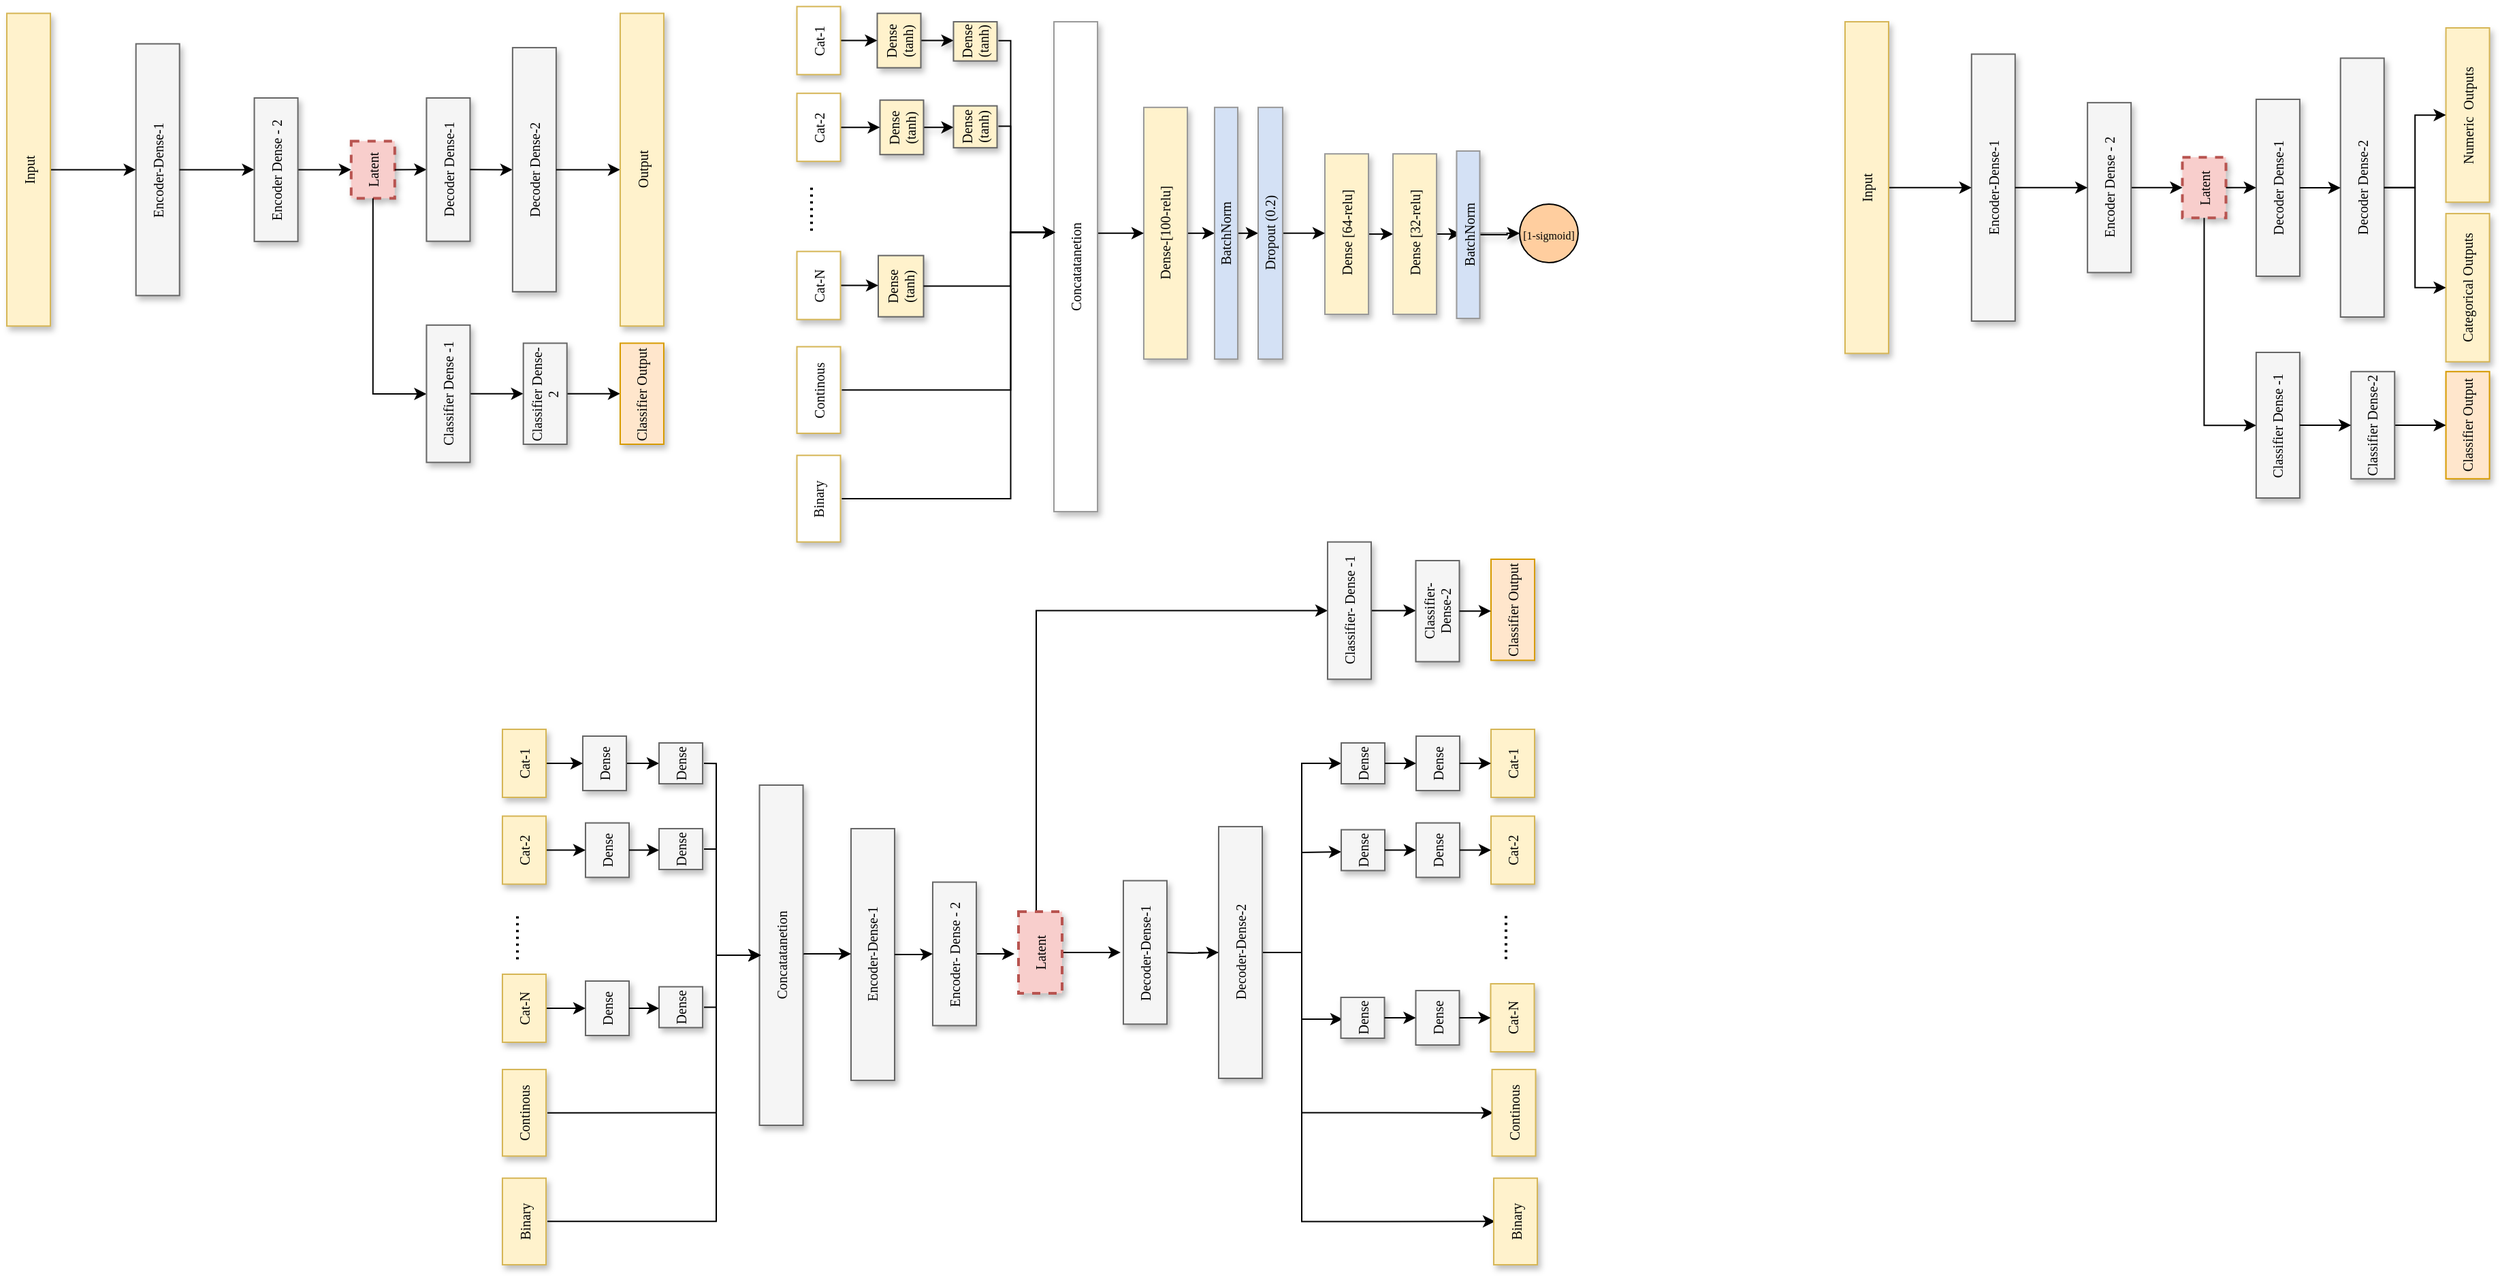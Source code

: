 <mxfile version="20.8.20" type="github">
  <diagram name="Page-1" id="90a13364-a465-7bf4-72fc-28e22215d7a0">
    <mxGraphModel dx="1231" dy="544" grid="1" gridSize="10" guides="1" tooltips="1" connect="1" arrows="1" fold="1" page="1" pageScale="1.5" pageWidth="1169" pageHeight="826" background="none" math="0" shadow="0">
      <root>
        <mxCell id="0" style=";html=1;" />
        <mxCell id="1" style=";html=1;" parent="0" />
        <mxCell id="vNdgeBDxmkW6QYGSxrCz-47" style="edgeStyle=orthogonalEdgeStyle;rounded=0;orthogonalLoop=1;jettySize=auto;html=1;exitX=1;exitY=0.5;exitDx=0;exitDy=0;entryX=0;entryY=0.5;entryDx=0;entryDy=0;" parent="1" edge="1">
          <mxGeometry relative="1" as="geometry">
            <mxPoint x="397" y="821.82" as="sourcePoint" />
            <mxPoint x="553.77" y="706.0" as="targetPoint" />
            <Array as="points">
              <mxPoint x="521" y="822" />
              <mxPoint x="521" y="706" />
            </Array>
          </mxGeometry>
        </mxCell>
        <mxCell id="TpKz-f_f-aNWDQD582IJ-84" value="Continous" style="whiteSpace=wrap;html=1;shadow=1;fontSize=10;fillColor=#fff2cc;strokeColor=#d6b656;horizontal=0;fontFamily=Tahoma;" parent="1" vertex="1">
          <mxGeometry x="364" y="790" width="32" height="63.64" as="geometry" />
        </mxCell>
        <mxCell id="vNdgeBDxmkW6QYGSxrCz-49" style="edgeStyle=orthogonalEdgeStyle;rounded=0;orthogonalLoop=1;jettySize=auto;html=1;" parent="1" edge="1">
          <mxGeometry relative="1" as="geometry">
            <mxPoint x="397" y="901.647" as="sourcePoint" />
            <mxPoint x="553.77" y="706.0" as="targetPoint" />
            <Array as="points">
              <mxPoint x="521" y="902" />
              <mxPoint x="521" y="706" />
            </Array>
          </mxGeometry>
        </mxCell>
        <mxCell id="TpKz-f_f-aNWDQD582IJ-85" value="Binary" style="whiteSpace=wrap;html=1;shadow=1;fontSize=10;fillColor=#fff2cc;strokeColor=#d6b656;horizontal=0;fontFamily=Tahoma;" parent="1" vertex="1">
          <mxGeometry x="364" y="869.86" width="32" height="63.64" as="geometry" />
        </mxCell>
        <mxCell id="TpKz-f_f-aNWDQD582IJ-113" style="edgeStyle=orthogonalEdgeStyle;rounded=0;orthogonalLoop=1;jettySize=auto;html=1;entryX=0;entryY=0.5;entryDx=0;entryDy=0;fontFamily=Verdana;fontSize=10;" parent="1" source="TpKz-f_f-aNWDQD582IJ-48" target="TpKz-f_f-aNWDQD582IJ-61" edge="1">
          <mxGeometry relative="1" as="geometry">
            <mxPoint x="1035.746" y="439.444" as="targetPoint" />
            <Array as="points">
              <mxPoint x="756" y="453" />
            </Array>
          </mxGeometry>
        </mxCell>
        <mxCell id="TpKz-f_f-aNWDQD582IJ-123" style="edgeStyle=orthogonalEdgeStyle;rounded=0;orthogonalLoop=1;jettySize=auto;html=1;exitX=1;exitY=0.5;exitDx=0;exitDy=0;entryX=0;entryY=0.5;entryDx=0;entryDy=0;fontFamily=Verdana;fontSize=10;" parent="1" source="TpKz-f_f-aNWDQD582IJ-48" edge="1">
          <mxGeometry relative="1" as="geometry">
            <mxPoint x="818" y="703.957" as="targetPoint" />
          </mxGeometry>
        </mxCell>
        <mxCell id="TpKz-f_f-aNWDQD582IJ-48" value="Latent" style="whiteSpace=wrap;html=1;shadow=1;fontSize=10;fillColor=#f8cecc;strokeColor=#b85450;strokeWidth=2;dashed=1;horizontal=0;fontFamily=Tahoma;" parent="1" vertex="1">
          <mxGeometry x="743" y="674" width="32" height="60" as="geometry" />
        </mxCell>
        <mxCell id="TpKz-f_f-aNWDQD582IJ-56" style="edgeStyle=orthogonalEdgeStyle;rounded=0;orthogonalLoop=1;jettySize=auto;html=1;exitX=1;exitY=0.5;exitDx=0;exitDy=0;entryX=0;entryY=0.5;entryDx=0;entryDy=0;horizontal=0;fontSize=10;fontFamily=Tahoma;" parent="1" edge="1">
          <mxGeometry relative="1" as="geometry">
            <mxPoint x="850" y="703.957" as="sourcePoint" />
            <mxPoint x="890" y="703.953" as="targetPoint" />
          </mxGeometry>
        </mxCell>
        <mxCell id="TpKz-f_f-aNWDQD582IJ-89" value="Encoder-Dense-1" style="whiteSpace=wrap;html=1;shadow=1;fontSize=10;fillColor=#f5f5f5;strokeColor=#666666;horizontal=0;fontFamily=Tahoma;" parent="1" vertex="1">
          <mxGeometry x="620" y="612.999" width="32" height="184.969" as="geometry" />
        </mxCell>
        <mxCell id="vNdgeBDxmkW6QYGSxrCz-53" style="edgeStyle=orthogonalEdgeStyle;rounded=0;orthogonalLoop=1;jettySize=auto;html=1;exitX=1;exitY=0.5;exitDx=0;exitDy=0;" parent="1" source="TpKz-f_f-aNWDQD582IJ-90" edge="1">
          <mxGeometry relative="1" as="geometry">
            <mxPoint x="740" y="705" as="targetPoint" />
          </mxGeometry>
        </mxCell>
        <mxCell id="TpKz-f_f-aNWDQD582IJ-90" value="Encoder- Dense - 2" style="whiteSpace=wrap;html=1;shadow=1;fontSize=10;fillColor=#f5f5f5;strokeColor=#666666;horizontal=0;fontFamily=Tahoma;" parent="1" vertex="1">
          <mxGeometry x="680" y="652.297" width="32" height="105.439" as="geometry" />
        </mxCell>
        <mxCell id="TpKz-f_f-aNWDQD582IJ-91" style="edgeStyle=orthogonalEdgeStyle;rounded=0;orthogonalLoop=1;jettySize=auto;html=1;entryX=0;entryY=0.5;entryDx=0;entryDy=0;horizontal=0;fontSize=10;fontFamily=Tahoma;" parent="1" source="TpKz-f_f-aNWDQD582IJ-89" target="TpKz-f_f-aNWDQD582IJ-90" edge="1">
          <mxGeometry relative="1" as="geometry" />
        </mxCell>
        <mxCell id="TpKz-f_f-aNWDQD582IJ-94" style="edgeStyle=orthogonalEdgeStyle;rounded=0;orthogonalLoop=1;jettySize=auto;html=1;exitX=1;exitY=0.5;exitDx=0;exitDy=0;fontFamily=Verdana;fontSize=10;" parent="1" source="TpKz-f_f-aNWDQD582IJ-53" target="TpKz-f_f-aNWDQD582IJ-89" edge="1">
          <mxGeometry relative="1" as="geometry">
            <Array as="points">
              <mxPoint x="585" y="705" />
            </Array>
          </mxGeometry>
        </mxCell>
        <mxCell id="3a17f1ce550125da-1" value="Latent" style="whiteSpace=wrap;html=1;shadow=1;fontSize=10;fillColor=#f8cecc;strokeColor=#b85450;strokeWidth=2;dashed=1;horizontal=0;fontFamily=Tahoma;" parent="1" vertex="1">
          <mxGeometry x="252.903" y="107.695" width="32" height="42.038" as="geometry" />
        </mxCell>
        <mxCell id="TpKz-f_f-aNWDQD582IJ-9" style="edgeStyle=orthogonalEdgeStyle;rounded=0;orthogonalLoop=1;jettySize=auto;html=1;exitX=1;exitY=0.5;exitDx=0;exitDy=0;entryX=0;entryY=0.5;entryDx=0;entryDy=0;horizontal=0;fontSize=10;fontFamily=Tahoma;" parent="1" source="TpKz-f_f-aNWDQD582IJ-1" target="3a17f1ce550125da-1" edge="1">
          <mxGeometry relative="1" as="geometry" />
        </mxCell>
        <mxCell id="TpKz-f_f-aNWDQD582IJ-10" style="edgeStyle=orthogonalEdgeStyle;rounded=0;orthogonalLoop=1;jettySize=auto;html=1;exitX=1;exitY=0.5;exitDx=0;exitDy=0;entryX=0;entryY=0.5;entryDx=0;entryDy=0;horizontal=0;fontSize=10;fontFamily=Tahoma;" parent="1" source="3a17f1ce550125da-1" target="3a17f1ce550125da-4" edge="1">
          <mxGeometry relative="1" as="geometry" />
        </mxCell>
        <mxCell id="3a17f1ce550125da-4" value="Decoder Dense-1" style="whiteSpace=wrap;html=1;shadow=1;fontSize=10;fillColor=#f5f5f5;strokeColor=#666666;horizontal=0;fontFamily=Tahoma;" parent="1" vertex="1">
          <mxGeometry x="308.23" y="75.997" width="32" height="105.319" as="geometry" />
        </mxCell>
        <mxCell id="TpKz-f_f-aNWDQD582IJ-11" style="edgeStyle=orthogonalEdgeStyle;rounded=0;orthogonalLoop=1;jettySize=auto;html=1;exitX=1;exitY=0.5;exitDx=0;exitDy=0;entryX=0;entryY=0.5;entryDx=0;entryDy=0;horizontal=0;fontSize=10;fontFamily=Tahoma;" parent="1" source="3a17f1ce550125da-4" target="TpKz-f_f-aNWDQD582IJ-2" edge="1">
          <mxGeometry relative="1" as="geometry" />
        </mxCell>
        <mxCell id="3a17f1ce550125da-8" value="Encoder-Dense-1" style="whiteSpace=wrap;html=1;shadow=1;fontSize=10;fillColor=#f5f5f5;strokeColor=#666666;horizontal=0;fontFamily=Tahoma;" parent="1" vertex="1">
          <mxGeometry x="94.84" y="36.229" width="32" height="184.969" as="geometry" />
        </mxCell>
        <mxCell id="TpKz-f_f-aNWDQD582IJ-7" style="edgeStyle=orthogonalEdgeStyle;rounded=0;orthogonalLoop=1;jettySize=auto;html=1;exitX=1;exitY=0.5;exitDx=0;exitDy=0;entryX=0;entryY=0.5;entryDx=0;entryDy=0;horizontal=0;fontSize=10;fontFamily=Tahoma;" parent="1" source="TpKz-f_f-aNWDQD582IJ-3" target="3a17f1ce550125da-8" edge="1">
          <mxGeometry relative="1" as="geometry" />
        </mxCell>
        <mxCell id="TpKz-f_f-aNWDQD582IJ-8" style="edgeStyle=orthogonalEdgeStyle;rounded=0;orthogonalLoop=1;jettySize=auto;html=1;entryX=0;entryY=0.5;entryDx=0;entryDy=0;horizontal=0;fontSize=10;fontFamily=Tahoma;" parent="1" source="3a17f1ce550125da-8" target="TpKz-f_f-aNWDQD582IJ-1" edge="1">
          <mxGeometry relative="1" as="geometry" />
        </mxCell>
        <mxCell id="TpKz-f_f-aNWDQD582IJ-1" value="Encoder Dense - 2" style="whiteSpace=wrap;html=1;shadow=1;fontSize=10;fillColor=#f5f5f5;strokeColor=#666666;horizontal=0;fontFamily=Tahoma;" parent="1" vertex="1">
          <mxGeometry x="181.77" y="75.997" width="32" height="105.439" as="geometry" />
        </mxCell>
        <mxCell id="TpKz-f_f-aNWDQD582IJ-2" value="Decoder Dense-2" style="whiteSpace=wrap;html=1;shadow=1;fontSize=10;fillColor=#f5f5f5;strokeColor=#666666;horizontal=0;fontFamily=Tahoma;" parent="1" vertex="1">
          <mxGeometry x="371.45" y="39.03" width="32" height="179.366" as="geometry" />
        </mxCell>
        <mxCell id="TpKz-f_f-aNWDQD582IJ-12" style="edgeStyle=orthogonalEdgeStyle;rounded=0;orthogonalLoop=1;jettySize=auto;html=1;exitX=1;exitY=0.5;exitDx=0;exitDy=0;entryX=0;entryY=0.5;entryDx=0;entryDy=0;horizontal=0;fontSize=10;fontFamily=Tahoma;" parent="1" source="TpKz-f_f-aNWDQD582IJ-2" target="TpKz-f_f-aNWDQD582IJ-4" edge="1">
          <mxGeometry relative="1" as="geometry" />
        </mxCell>
        <mxCell id="TpKz-f_f-aNWDQD582IJ-3" value="Input" style="whiteSpace=wrap;html=1;shadow=1;fontSize=10;fillColor=#fff2cc;strokeColor=#d6b656;horizontal=0;fontFamily=Tahoma;" parent="1" vertex="1">
          <mxGeometry y="13.81" width="32" height="229.809" as="geometry" />
        </mxCell>
        <mxCell id="TpKz-f_f-aNWDQD582IJ-4" value="Output" style="whiteSpace=wrap;html=1;shadow=1;fontSize=10;fillColor=#fff2cc;strokeColor=#d6b656;horizontal=0;fontFamily=Tahoma;" parent="1" vertex="1">
          <mxGeometry x="450.484" y="13.81" width="32" height="229.809" as="geometry" />
        </mxCell>
        <mxCell id="TpKz-f_f-aNWDQD582IJ-14" style="edgeStyle=orthogonalEdgeStyle;rounded=0;orthogonalLoop=1;jettySize=auto;html=1;exitX=0.5;exitY=1;exitDx=0;exitDy=0;horizontal=0;fontSize=10;fontFamily=Tahoma;" parent="1" source="3a17f1ce550125da-1" target="TpKz-f_f-aNWDQD582IJ-13" edge="1">
          <mxGeometry relative="1" as="geometry">
            <Array as="points">
              <mxPoint x="268.593" y="293.517" />
            </Array>
          </mxGeometry>
        </mxCell>
        <mxCell id="TpKz-f_f-aNWDQD582IJ-21" style="edgeStyle=orthogonalEdgeStyle;rounded=0;orthogonalLoop=1;jettySize=auto;html=1;exitX=1;exitY=0.5;exitDx=0;exitDy=0;entryX=0;entryY=0.5;entryDx=0;entryDy=0;fontSize=10;fontFamily=Tahoma;" parent="1" source="TpKz-f_f-aNWDQD582IJ-18" target="TpKz-f_f-aNWDQD582IJ-17" edge="1">
          <mxGeometry relative="1" as="geometry" />
        </mxCell>
        <mxCell id="TpKz-f_f-aNWDQD582IJ-22" style="edgeStyle=orthogonalEdgeStyle;rounded=0;orthogonalLoop=1;jettySize=auto;html=1;exitX=1;exitY=0.5;exitDx=0;exitDy=0;entryX=0;entryY=0.5;entryDx=0;entryDy=0;fontSize=10;fontFamily=Tahoma;" parent="1" source="TpKz-f_f-aNWDQD582IJ-13" target="TpKz-f_f-aNWDQD582IJ-18" edge="1">
          <mxGeometry relative="1" as="geometry" />
        </mxCell>
        <mxCell id="TpKz-f_f-aNWDQD582IJ-17" value="Classifier Output" style="whiteSpace=wrap;html=1;shadow=1;fontSize=10;fillColor=#ffe6cc;strokeColor=#d79b00;horizontal=0;fontFamily=Tahoma;" parent="1" vertex="1">
          <mxGeometry x="450.484" y="256.23" width="32" height="74.268" as="geometry" />
        </mxCell>
        <mxCell id="TpKz-f_f-aNWDQD582IJ-13" value="Classifier Dense -1" style="whiteSpace=wrap;html=1;shadow=1;fontSize=10;fillColor=#f5f5f5;strokeColor=#666666;horizontal=0;fontFamily=Tahoma;" parent="1" vertex="1">
          <mxGeometry x="308.226" y="242.918" width="32" height="100.892" as="geometry" />
        </mxCell>
        <mxCell id="TpKz-f_f-aNWDQD582IJ-18" value="Classifier Dense-2" style="whiteSpace=wrap;html=1;shadow=1;fontSize=10;fillColor=#f5f5f5;strokeColor=#666666;horizontal=0;fontFamily=Tahoma;" parent="1" vertex="1">
          <mxGeometry x="379.355" y="256.23" width="32" height="74.268" as="geometry" />
        </mxCell>
        <mxCell id="vNdgeBDxmkW6QYGSxrCz-97" style="edgeStyle=orthogonalEdgeStyle;rounded=0;orthogonalLoop=1;jettySize=auto;html=1;exitX=1;exitY=0.5;exitDx=0;exitDy=0;entryX=0;entryY=0.5;entryDx=0;entryDy=0;" parent="1" source="TpKz-f_f-aNWDQD582IJ-61" target="TpKz-f_f-aNWDQD582IJ-65" edge="1">
          <mxGeometry relative="1" as="geometry" />
        </mxCell>
        <mxCell id="TpKz-f_f-aNWDQD582IJ-61" value="Classifier- Dense -1" style="whiteSpace=wrap;html=1;shadow=1;fontSize=10;fillColor=#f5f5f5;strokeColor=#666666;horizontal=0;fontFamily=Tahoma;" parent="1" vertex="1">
          <mxGeometry x="969.996" y="402.308" width="32" height="100.892" as="geometry" />
        </mxCell>
        <mxCell id="vNdgeBDxmkW6QYGSxrCz-27" style="edgeStyle=orthogonalEdgeStyle;rounded=0;orthogonalLoop=1;jettySize=auto;html=1;exitX=1;exitY=0.5;exitDx=0;exitDy=0;entryX=0;entryY=0.5;entryDx=0;entryDy=0;" parent="1" source="TpKz-f_f-aNWDQD582IJ-51" target="TpKz-f_f-aNWDQD582IJ-71" edge="1">
          <mxGeometry relative="1" as="geometry" />
        </mxCell>
        <mxCell id="TpKz-f_f-aNWDQD582IJ-51" value="Dense" style="whiteSpace=wrap;html=1;shadow=1;fontSize=10;fillColor=#f5f5f5;strokeColor=#666666;horizontal=0;fontFamily=Tahoma;" parent="1" vertex="1">
          <mxGeometry x="423" y="545" width="32" height="40" as="geometry" />
        </mxCell>
        <mxCell id="TpKz-f_f-aNWDQD582IJ-53" value="Concatatanetion" style="whiteSpace=wrap;html=1;shadow=1;fontSize=10;fillColor=#f5f5f5;strokeColor=#666666;horizontal=0;fontFamily=Tahoma;" parent="1" vertex="1">
          <mxGeometry x="552.77" y="581" width="32" height="250" as="geometry" />
        </mxCell>
        <mxCell id="vNdgeBDxmkW6QYGSxrCz-17" style="edgeStyle=orthogonalEdgeStyle;rounded=0;orthogonalLoop=1;jettySize=auto;html=1;exitX=1;exitY=0.5;exitDx=0;exitDy=0;entryX=0;entryY=0.5;entryDx=0;entryDy=0;" parent="1" source="TpKz-f_f-aNWDQD582IJ-58" target="TpKz-f_f-aNWDQD582IJ-51" edge="1">
          <mxGeometry relative="1" as="geometry" />
        </mxCell>
        <mxCell id="TpKz-f_f-aNWDQD582IJ-58" value="Cat-1" style="whiteSpace=wrap;html=1;shadow=1;fontSize=10;fillColor=#fff2cc;strokeColor=#d6b656;horizontal=0;fontFamily=Tahoma;" parent="1" vertex="1">
          <mxGeometry x="364" y="540" width="32" height="50" as="geometry" />
        </mxCell>
        <mxCell id="TpKz-f_f-aNWDQD582IJ-71" value="Dense" style="whiteSpace=wrap;html=1;shadow=1;fontSize=10;fillColor=#f5f5f5;strokeColor=#666666;horizontal=0;fontFamily=Tahoma;" parent="1" vertex="1">
          <mxGeometry x="479" y="550" width="32" height="30" as="geometry" />
        </mxCell>
        <mxCell id="TpKz-f_f-aNWDQD582IJ-72" value="" style="edgeStyle=orthogonalEdgeStyle;rounded=0;orthogonalLoop=1;jettySize=auto;html=1;fontFamily=Verdana;fontSize=10;" parent="1" edge="1">
          <mxGeometry relative="1" as="geometry">
            <Array as="points">
              <mxPoint x="521" y="565" />
              <mxPoint x="521" y="706" />
            </Array>
            <mxPoint x="512" y="565.059" as="sourcePoint" />
            <mxPoint x="553.77" y="706.0" as="targetPoint" />
          </mxGeometry>
        </mxCell>
        <mxCell id="vNdgeBDxmkW6QYGSxrCz-11" style="edgeStyle=orthogonalEdgeStyle;rounded=0;orthogonalLoop=1;jettySize=auto;html=1;exitX=1;exitY=0.5;exitDx=0;exitDy=0;entryX=0;entryY=0.5;entryDx=0;entryDy=0;" parent="1" edge="1">
          <mxGeometry relative="1" as="geometry">
            <mxPoint x="512" y="628" as="sourcePoint" />
            <mxPoint x="553.77" y="706.0" as="targetPoint" />
            <Array as="points">
              <mxPoint x="521" y="628" />
              <mxPoint x="521" y="706" />
            </Array>
          </mxGeometry>
        </mxCell>
        <mxCell id="vNdgeBDxmkW6QYGSxrCz-28" value="&lt;font style=&quot;font-size: 18px&quot;&gt;.......&lt;/font&gt;" style="text;html=1;strokeColor=none;fillColor=none;align=center;verticalAlign=middle;whiteSpace=wrap;rounded=0;rotation=90;" parent="1" vertex="1">
          <mxGeometry x="353.75" y="677.75" width="52.5" height="30" as="geometry" />
        </mxCell>
        <mxCell id="vNdgeBDxmkW6QYGSxrCz-38" value="" style="group" parent="1" vertex="1" connectable="0">
          <mxGeometry x="364" y="603.79" width="147" height="50" as="geometry" />
        </mxCell>
        <mxCell id="vNdgeBDxmkW6QYGSxrCz-9" value="Dense" style="whiteSpace=wrap;html=1;shadow=1;fontSize=10;fillColor=#f5f5f5;strokeColor=#666666;horizontal=0;fontFamily=Tahoma;" parent="vNdgeBDxmkW6QYGSxrCz-38" vertex="1">
          <mxGeometry x="61" y="5" width="32" height="40" as="geometry" />
        </mxCell>
        <mxCell id="vNdgeBDxmkW6QYGSxrCz-10" value="Dense" style="whiteSpace=wrap;html=1;shadow=1;fontSize=10;fillColor=#f5f5f5;strokeColor=#666666;horizontal=0;fontFamily=Tahoma;" parent="vNdgeBDxmkW6QYGSxrCz-38" vertex="1">
          <mxGeometry x="115" y="9.21" width="32" height="30" as="geometry" />
        </mxCell>
        <mxCell id="vNdgeBDxmkW6QYGSxrCz-26" style="edgeStyle=orthogonalEdgeStyle;rounded=0;orthogonalLoop=1;jettySize=auto;html=1;exitX=1;exitY=0.5;exitDx=0;exitDy=0;entryX=0;entryY=0.5;entryDx=0;entryDy=0;" parent="vNdgeBDxmkW6QYGSxrCz-38" source="vNdgeBDxmkW6QYGSxrCz-9" target="vNdgeBDxmkW6QYGSxrCz-10" edge="1">
          <mxGeometry relative="1" as="geometry" />
        </mxCell>
        <mxCell id="vNdgeBDxmkW6QYGSxrCz-25" style="edgeStyle=orthogonalEdgeStyle;rounded=0;orthogonalLoop=1;jettySize=auto;html=1;exitX=1;exitY=0.5;exitDx=0;exitDy=0;entryX=0;entryY=0.5;entryDx=0;entryDy=0;" parent="vNdgeBDxmkW6QYGSxrCz-38" source="vNdgeBDxmkW6QYGSxrCz-22" target="vNdgeBDxmkW6QYGSxrCz-9" edge="1">
          <mxGeometry relative="1" as="geometry" />
        </mxCell>
        <mxCell id="vNdgeBDxmkW6QYGSxrCz-22" value="Cat-2" style="whiteSpace=wrap;html=1;shadow=1;fontSize=10;fillColor=#fff2cc;strokeColor=#d6b656;horizontal=0;fontFamily=Tahoma;" parent="vNdgeBDxmkW6QYGSxrCz-38" vertex="1">
          <mxGeometry width="32" height="50" as="geometry" />
        </mxCell>
        <mxCell id="vNdgeBDxmkW6QYGSxrCz-39" value="" style="group" parent="1" vertex="1" connectable="0">
          <mxGeometry x="364" y="720" width="147" height="50" as="geometry" />
        </mxCell>
        <mxCell id="vNdgeBDxmkW6QYGSxrCz-40" value="Dense" style="whiteSpace=wrap;html=1;shadow=1;fontSize=10;fillColor=#f5f5f5;strokeColor=#666666;horizontal=0;fontFamily=Tahoma;" parent="vNdgeBDxmkW6QYGSxrCz-39" vertex="1">
          <mxGeometry x="61" y="5" width="32" height="40" as="geometry" />
        </mxCell>
        <mxCell id="vNdgeBDxmkW6QYGSxrCz-41" value="Dense" style="whiteSpace=wrap;html=1;shadow=1;fontSize=10;fillColor=#f5f5f5;strokeColor=#666666;horizontal=0;fontFamily=Tahoma;" parent="vNdgeBDxmkW6QYGSxrCz-39" vertex="1">
          <mxGeometry x="115" y="9.21" width="32" height="30" as="geometry" />
        </mxCell>
        <mxCell id="vNdgeBDxmkW6QYGSxrCz-42" style="edgeStyle=orthogonalEdgeStyle;rounded=0;orthogonalLoop=1;jettySize=auto;html=1;exitX=1;exitY=0.5;exitDx=0;exitDy=0;entryX=0;entryY=0.5;entryDx=0;entryDy=0;" parent="vNdgeBDxmkW6QYGSxrCz-39" source="vNdgeBDxmkW6QYGSxrCz-40" target="vNdgeBDxmkW6QYGSxrCz-41" edge="1">
          <mxGeometry relative="1" as="geometry" />
        </mxCell>
        <mxCell id="vNdgeBDxmkW6QYGSxrCz-43" style="edgeStyle=orthogonalEdgeStyle;rounded=0;orthogonalLoop=1;jettySize=auto;html=1;exitX=1;exitY=0.5;exitDx=0;exitDy=0;entryX=0;entryY=0.5;entryDx=0;entryDy=0;" parent="vNdgeBDxmkW6QYGSxrCz-39" source="vNdgeBDxmkW6QYGSxrCz-44" target="vNdgeBDxmkW6QYGSxrCz-40" edge="1">
          <mxGeometry relative="1" as="geometry" />
        </mxCell>
        <mxCell id="vNdgeBDxmkW6QYGSxrCz-44" value="Cat-N" style="whiteSpace=wrap;html=1;shadow=1;fontSize=10;fillColor=#fff2cc;strokeColor=#d6b656;horizontal=0;fontFamily=Tahoma;" parent="vNdgeBDxmkW6QYGSxrCz-39" vertex="1">
          <mxGeometry width="32" height="50" as="geometry" />
        </mxCell>
        <mxCell id="vNdgeBDxmkW6QYGSxrCz-45" style="edgeStyle=orthogonalEdgeStyle;rounded=0;orthogonalLoop=1;jettySize=auto;html=1;entryX=0;entryY=0.5;entryDx=0;entryDy=0;" parent="1" edge="1">
          <mxGeometry relative="1" as="geometry">
            <mxPoint x="512" y="744.235" as="sourcePoint" />
            <mxPoint x="553.77" y="706.0" as="targetPoint" />
            <Array as="points">
              <mxPoint x="521" y="744" />
              <mxPoint x="521" y="706" />
            </Array>
          </mxGeometry>
        </mxCell>
        <mxCell id="vNdgeBDxmkW6QYGSxrCz-54" value="Decoder-Dense-1" style="whiteSpace=wrap;html=1;shadow=1;fontSize=10;fillColor=#f5f5f5;strokeColor=#666666;horizontal=0;fontFamily=Tahoma;" parent="1" vertex="1">
          <mxGeometry x="820" y="651.237" width="32" height="105.439" as="geometry" />
        </mxCell>
        <mxCell id="vNdgeBDxmkW6QYGSxrCz-70" style="edgeStyle=orthogonalEdgeStyle;rounded=0;orthogonalLoop=1;jettySize=auto;html=1;exitX=1;exitY=0.5;exitDx=0;exitDy=0;entryX=0;entryY=0.5;entryDx=0;entryDy=0;" parent="1" source="vNdgeBDxmkW6QYGSxrCz-56" target="vNdgeBDxmkW6QYGSxrCz-67" edge="1">
          <mxGeometry relative="1" as="geometry" />
        </mxCell>
        <mxCell id="vNdgeBDxmkW6QYGSxrCz-87" style="edgeStyle=orthogonalEdgeStyle;rounded=0;orthogonalLoop=1;jettySize=auto;html=1;exitX=1;exitY=0.5;exitDx=0;exitDy=0;" parent="1" edge="1">
          <mxGeometry relative="1" as="geometry">
            <mxPoint x="875" y="704.003" as="sourcePoint" />
            <mxPoint x="981" y="753" as="targetPoint" />
            <Array as="points">
              <mxPoint x="951" y="704" />
              <mxPoint x="951" y="753" />
            </Array>
          </mxGeometry>
        </mxCell>
        <mxCell id="vNdgeBDxmkW6QYGSxrCz-92" style="edgeStyle=orthogonalEdgeStyle;rounded=0;orthogonalLoop=1;jettySize=auto;html=1;exitX=1;exitY=0.5;exitDx=0;exitDy=0;entryX=0;entryY=0.5;entryDx=0;entryDy=0;" parent="1" edge="1">
          <mxGeometry relative="1" as="geometry">
            <mxPoint x="923" y="704.003" as="sourcePoint" />
            <mxPoint x="1093.0" y="901.68" as="targetPoint" />
            <Array as="points">
              <mxPoint x="951" y="704" />
              <mxPoint x="951" y="902" />
            </Array>
          </mxGeometry>
        </mxCell>
        <mxCell id="vNdgeBDxmkW6QYGSxrCz-93" style="edgeStyle=orthogonalEdgeStyle;rounded=0;orthogonalLoop=1;jettySize=auto;html=1;" parent="1" source="vNdgeBDxmkW6QYGSxrCz-56" edge="1">
          <mxGeometry relative="1" as="geometry">
            <mxPoint x="980" y="630" as="targetPoint" />
          </mxGeometry>
        </mxCell>
        <mxCell id="vNdgeBDxmkW6QYGSxrCz-94" style="edgeStyle=orthogonalEdgeStyle;rounded=0;orthogonalLoop=1;jettySize=auto;html=1;exitX=1;exitY=0.5;exitDx=0;exitDy=0;entryX=0;entryY=0.5;entryDx=0;entryDy=0;" parent="1" edge="1">
          <mxGeometry relative="1" as="geometry">
            <mxPoint x="923" y="704.003" as="sourcePoint" />
            <mxPoint x="1091.75" y="821.82" as="targetPoint" />
            <Array as="points">
              <mxPoint x="951" y="704" />
              <mxPoint x="951" y="822" />
            </Array>
          </mxGeometry>
        </mxCell>
        <mxCell id="vNdgeBDxmkW6QYGSxrCz-56" value="Decoder-Dense-2" style="whiteSpace=wrap;html=1;shadow=1;fontSize=10;fillColor=#f5f5f5;strokeColor=#666666;horizontal=0;fontFamily=Tahoma;" parent="1" vertex="1">
          <mxGeometry x="890" y="611.519" width="32" height="184.969" as="geometry" />
        </mxCell>
        <mxCell id="TpKz-f_f-aNWDQD582IJ-25" value="Latent" style="whiteSpace=wrap;html=1;shadow=1;fontSize=10;fillColor=#f8cecc;strokeColor=#b85450;strokeWidth=2;dashed=1;horizontal=0;fontFamily=Verdana;" parent="1" vertex="1">
          <mxGeometry x="1597.742" y="119.575" width="32" height="44.586" as="geometry" />
        </mxCell>
        <mxCell id="TpKz-f_f-aNWDQD582IJ-26" value="Decoder Dense-1" style="whiteSpace=wrap;html=1;shadow=1;fontSize=10;fillColor=#f5f5f5;strokeColor=#666666;horizontal=0;fontFamily=Verdana;" parent="1" vertex="1">
          <mxGeometry x="1651.94" y="77" width="32" height="130" as="geometry" />
        </mxCell>
        <mxCell id="TpKz-f_f-aNWDQD582IJ-27" style="edgeStyle=orthogonalEdgeStyle;rounded=0;orthogonalLoop=1;jettySize=auto;html=1;exitX=1;exitY=0.5;exitDx=0;exitDy=0;entryX=0;entryY=0.5;entryDx=0;entryDy=0;horizontal=0;fontSize=10;fontFamily=Verdana;" parent="1" source="TpKz-f_f-aNWDQD582IJ-25" target="TpKz-f_f-aNWDQD582IJ-26" edge="1">
          <mxGeometry relative="1" as="geometry" />
        </mxCell>
        <mxCell id="TpKz-f_f-aNWDQD582IJ-28" value="Encoder-Dense-1" style="whiteSpace=wrap;html=1;shadow=1;fontSize=10;fillColor=#f5f5f5;strokeColor=#666666;horizontal=0;fontFamily=Verdana;" parent="1" vertex="1">
          <mxGeometry x="1442.903" y="43.779" width="32" height="196.178" as="geometry" />
        </mxCell>
        <mxCell id="TpKz-f_f-aNWDQD582IJ-29" style="edgeStyle=orthogonalEdgeStyle;rounded=0;orthogonalLoop=1;jettySize=auto;html=1;exitX=1;exitY=0.5;exitDx=0;exitDy=0;entryX=0;entryY=0.5;entryDx=0;entryDy=0;horizontal=0;fontSize=10;fontFamily=Verdana;" parent="1" source="TpKz-f_f-aNWDQD582IJ-30" target="TpKz-f_f-aNWDQD582IJ-25" edge="1">
          <mxGeometry relative="1" as="geometry" />
        </mxCell>
        <mxCell id="TpKz-f_f-aNWDQD582IJ-30" value="Encoder Dense - 2" style="whiteSpace=wrap;html=1;shadow=1;fontSize=10;fillColor=#f5f5f5;strokeColor=#666666;horizontal=0;fontFamily=Verdana;" parent="1" vertex="1">
          <mxGeometry x="1528.065" y="79.448" width="32" height="124.841" as="geometry" />
        </mxCell>
        <mxCell id="TpKz-f_f-aNWDQD582IJ-31" style="edgeStyle=orthogonalEdgeStyle;rounded=0;orthogonalLoop=1;jettySize=auto;html=1;entryX=0;entryY=0.5;entryDx=0;entryDy=0;horizontal=0;fontSize=10;fontFamily=Verdana;" parent="1" source="TpKz-f_f-aNWDQD582IJ-28" target="TpKz-f_f-aNWDQD582IJ-30" edge="1">
          <mxGeometry relative="1" as="geometry" />
        </mxCell>
        <mxCell id="TpKz-f_f-aNWDQD582IJ-32" value="Decoder Dense-2" style="whiteSpace=wrap;html=1;shadow=1;fontSize=10;fillColor=#f5f5f5;strokeColor=#666666;horizontal=0;fontFamily=Verdana;" parent="1" vertex="1">
          <mxGeometry x="1713.871" y="46.752" width="32" height="190.234" as="geometry" />
        </mxCell>
        <mxCell id="TpKz-f_f-aNWDQD582IJ-33" style="edgeStyle=orthogonalEdgeStyle;rounded=0;orthogonalLoop=1;jettySize=auto;html=1;exitX=1;exitY=0.5;exitDx=0;exitDy=0;entryX=0;entryY=0.5;entryDx=0;entryDy=0;horizontal=0;fontSize=10;fontFamily=Verdana;" parent="1" source="TpKz-f_f-aNWDQD582IJ-26" target="TpKz-f_f-aNWDQD582IJ-32" edge="1">
          <mxGeometry relative="1" as="geometry" />
        </mxCell>
        <mxCell id="TpKz-f_f-aNWDQD582IJ-34" style="edgeStyle=orthogonalEdgeStyle;rounded=0;orthogonalLoop=1;jettySize=auto;html=1;exitX=1;exitY=0.5;exitDx=0;exitDy=0;entryX=0;entryY=0.5;entryDx=0;entryDy=0;horizontal=0;fontSize=10;fontFamily=Verdana;" parent="1" source="TpKz-f_f-aNWDQD582IJ-35" target="TpKz-f_f-aNWDQD582IJ-28" edge="1">
          <mxGeometry relative="1" as="geometry" />
        </mxCell>
        <mxCell id="TpKz-f_f-aNWDQD582IJ-35" value="Input" style="whiteSpace=wrap;html=1;shadow=1;fontSize=10;fillColor=#fff2cc;strokeColor=#d6b656;horizontal=0;fontFamily=Verdana;" parent="1" vertex="1">
          <mxGeometry x="1350" y="20" width="32" height="243.737" as="geometry" />
        </mxCell>
        <mxCell id="TpKz-f_f-aNWDQD582IJ-36" value="Numeric&amp;nbsp; Outputs" style="whiteSpace=wrap;html=1;shadow=1;fontSize=10;fillColor=#fff2cc;strokeColor=#d6b656;horizontal=0;fontFamily=Verdana;" parent="1" vertex="1">
          <mxGeometry x="1791.289" y="24.485" width="32" height="128.146" as="geometry" />
        </mxCell>
        <mxCell id="TpKz-f_f-aNWDQD582IJ-37" style="edgeStyle=orthogonalEdgeStyle;rounded=0;orthogonalLoop=1;jettySize=auto;html=1;exitX=1;exitY=0.5;exitDx=0;exitDy=0;entryX=0;entryY=0.5;entryDx=0;entryDy=0;horizontal=0;fontSize=10;fontFamily=Verdana;" parent="1" source="TpKz-f_f-aNWDQD582IJ-32" target="TpKz-f_f-aNWDQD582IJ-36" edge="1">
          <mxGeometry relative="1" as="geometry" />
        </mxCell>
        <mxCell id="TpKz-f_f-aNWDQD582IJ-38" value="Classifier Dense -1" style="whiteSpace=wrap;html=1;shadow=1;fontSize=10;fillColor=#f5f5f5;strokeColor=#666666;horizontal=0;fontFamily=Verdana;" parent="1" vertex="1">
          <mxGeometry x="1651.935" y="262.994" width="32" height="107.006" as="geometry" />
        </mxCell>
        <mxCell id="TpKz-f_f-aNWDQD582IJ-39" style="edgeStyle=orthogonalEdgeStyle;rounded=0;orthogonalLoop=1;jettySize=auto;html=1;exitX=0.5;exitY=1;exitDx=0;exitDy=0;horizontal=0;fontSize=10;fontFamily=Verdana;" parent="1" source="TpKz-f_f-aNWDQD582IJ-25" target="TpKz-f_f-aNWDQD582IJ-38" edge="1">
          <mxGeometry relative="1" as="geometry">
            <Array as="points">
              <mxPoint x="1613.111" y="316.659" />
            </Array>
          </mxGeometry>
        </mxCell>
        <mxCell id="TpKz-f_f-aNWDQD582IJ-40" value="Classifier Output" style="whiteSpace=wrap;html=1;shadow=1;fontSize=10;fillColor=#ffe6cc;strokeColor=#d79b00;horizontal=0;fontFamily=Verdana;" parent="1" vertex="1">
          <mxGeometry x="1791.29" y="277.113" width="32" height="78.769" as="geometry" />
        </mxCell>
        <mxCell id="TpKz-f_f-aNWDQD582IJ-41" style="edgeStyle=orthogonalEdgeStyle;rounded=0;orthogonalLoop=1;jettySize=auto;html=1;exitX=1;exitY=0.5;exitDx=0;exitDy=0;entryX=0;entryY=0.5;entryDx=0;entryDy=0;fontSize=10;fontFamily=Verdana;" parent="1" source="TpKz-f_f-aNWDQD582IJ-42" target="TpKz-f_f-aNWDQD582IJ-40" edge="1">
          <mxGeometry relative="1" as="geometry" />
        </mxCell>
        <mxCell id="TpKz-f_f-aNWDQD582IJ-42" value="Classifier Dense-2" style="whiteSpace=wrap;html=1;shadow=1;fontSize=10;fillColor=#f5f5f5;strokeColor=#666666;horizontal=0;fontFamily=Verdana;" parent="1" vertex="1">
          <mxGeometry x="1721.613" y="277.113" width="32" height="78.769" as="geometry" />
        </mxCell>
        <mxCell id="TpKz-f_f-aNWDQD582IJ-43" style="edgeStyle=orthogonalEdgeStyle;rounded=0;orthogonalLoop=1;jettySize=auto;html=1;exitX=1;exitY=0.5;exitDx=0;exitDy=0;entryX=0;entryY=0.5;entryDx=0;entryDy=0;fontSize=10;fontFamily=Verdana;" parent="1" source="TpKz-f_f-aNWDQD582IJ-38" target="TpKz-f_f-aNWDQD582IJ-42" edge="1">
          <mxGeometry relative="1" as="geometry" />
        </mxCell>
        <mxCell id="TpKz-f_f-aNWDQD582IJ-44" value="Categorical Outputs" style="whiteSpace=wrap;html=1;shadow=1;fontSize=10;fillColor=#fff2cc;strokeColor=#d6b656;horizontal=0;fontFamily=Verdana;" parent="1" vertex="1">
          <mxGeometry x="1791.289" y="160.961" width="32" height="108.924" as="geometry" />
        </mxCell>
        <mxCell id="TpKz-f_f-aNWDQD582IJ-45" style="edgeStyle=orthogonalEdgeStyle;rounded=0;orthogonalLoop=1;jettySize=auto;html=1;exitX=1;exitY=0.5;exitDx=0;exitDy=0;entryX=0;entryY=0.5;entryDx=0;entryDy=0;horizontal=0;fontSize=10;fontFamily=Verdana;" parent="1" source="TpKz-f_f-aNWDQD582IJ-32" target="TpKz-f_f-aNWDQD582IJ-44" edge="1">
          <mxGeometry relative="1" as="geometry">
            <mxPoint x="1761.47" y="148.276" as="sourcePoint" />
            <mxPoint x="1800.178" y="94.966" as="targetPoint" />
          </mxGeometry>
        </mxCell>
        <mxCell id="TpKz-f_f-aNWDQD582IJ-65" value="Classifier- Dense-2" style="whiteSpace=wrap;html=1;shadow=1;fontSize=10;fillColor=#f5f5f5;strokeColor=#666666;horizontal=0;fontFamily=Tahoma;" parent="1" vertex="1">
          <mxGeometry x="1034.755" y="416.0" width="32" height="74.268" as="geometry" />
        </mxCell>
        <mxCell id="TpKz-f_f-aNWDQD582IJ-63" value="Classifier Output" style="whiteSpace=wrap;html=1;shadow=1;fontSize=10;fillColor=#ffe6cc;strokeColor=#d79b00;horizontal=0;fontFamily=Tahoma;" parent="1" vertex="1">
          <mxGeometry x="1090.004" y="415.0" width="32" height="74.268" as="geometry" />
        </mxCell>
        <mxCell id="TpKz-f_f-aNWDQD582IJ-64" style="edgeStyle=orthogonalEdgeStyle;rounded=0;orthogonalLoop=1;jettySize=auto;html=1;exitX=1;exitY=0.5;exitDx=0;exitDy=0;entryX=0;entryY=0.5;entryDx=0;entryDy=0;fontSize=10;fontFamily=Tahoma;" parent="1" source="TpKz-f_f-aNWDQD582IJ-65" target="TpKz-f_f-aNWDQD582IJ-63" edge="1">
          <mxGeometry relative="1" as="geometry" />
        </mxCell>
        <mxCell id="vNdgeBDxmkW6QYGSxrCz-73" value="" style="group" parent="1" vertex="1" connectable="0">
          <mxGeometry x="980" y="540" width="142" height="50" as="geometry" />
        </mxCell>
        <mxCell id="vNdgeBDxmkW6QYGSxrCz-67" value="Dense" style="whiteSpace=wrap;html=1;shadow=1;fontSize=10;fillColor=#f5f5f5;strokeColor=#666666;horizontal=0;fontFamily=Tahoma;" parent="vNdgeBDxmkW6QYGSxrCz-73" vertex="1">
          <mxGeometry y="10" width="32" height="30" as="geometry" />
        </mxCell>
        <mxCell id="vNdgeBDxmkW6QYGSxrCz-68" value="Dense" style="whiteSpace=wrap;html=1;shadow=1;fontSize=10;fillColor=#f5f5f5;strokeColor=#666666;horizontal=0;fontFamily=Tahoma;" parent="vNdgeBDxmkW6QYGSxrCz-73" vertex="1">
          <mxGeometry x="55" y="5" width="32" height="40" as="geometry" />
        </mxCell>
        <mxCell id="vNdgeBDxmkW6QYGSxrCz-71" style="edgeStyle=orthogonalEdgeStyle;rounded=0;orthogonalLoop=1;jettySize=auto;html=1;exitX=1;exitY=0.5;exitDx=0;exitDy=0;entryX=0;entryY=0.5;entryDx=0;entryDy=0;" parent="vNdgeBDxmkW6QYGSxrCz-73" source="vNdgeBDxmkW6QYGSxrCz-67" target="vNdgeBDxmkW6QYGSxrCz-68" edge="1">
          <mxGeometry relative="1" as="geometry" />
        </mxCell>
        <mxCell id="vNdgeBDxmkW6QYGSxrCz-69" value="Cat-1" style="whiteSpace=wrap;html=1;shadow=1;fontSize=10;fillColor=#fff2cc;strokeColor=#d6b656;horizontal=0;fontFamily=Tahoma;" parent="vNdgeBDxmkW6QYGSxrCz-73" vertex="1">
          <mxGeometry x="110" width="32" height="50" as="geometry" />
        </mxCell>
        <mxCell id="vNdgeBDxmkW6QYGSxrCz-72" style="edgeStyle=orthogonalEdgeStyle;rounded=0;orthogonalLoop=1;jettySize=auto;html=1;exitX=1;exitY=0.5;exitDx=0;exitDy=0;entryX=0;entryY=0.5;entryDx=0;entryDy=0;" parent="vNdgeBDxmkW6QYGSxrCz-73" source="vNdgeBDxmkW6QYGSxrCz-68" target="vNdgeBDxmkW6QYGSxrCz-69" edge="1">
          <mxGeometry relative="1" as="geometry" />
        </mxCell>
        <mxCell id="vNdgeBDxmkW6QYGSxrCz-74" value="" style="group" parent="1" vertex="1" connectable="0">
          <mxGeometry x="980" y="603.79" width="142" height="50" as="geometry" />
        </mxCell>
        <mxCell id="vNdgeBDxmkW6QYGSxrCz-75" value="Dense" style="whiteSpace=wrap;html=1;shadow=1;fontSize=10;fillColor=#f5f5f5;strokeColor=#666666;horizontal=0;fontFamily=Tahoma;" parent="vNdgeBDxmkW6QYGSxrCz-74" vertex="1">
          <mxGeometry y="10" width="32" height="30" as="geometry" />
        </mxCell>
        <mxCell id="vNdgeBDxmkW6QYGSxrCz-76" value="Dense" style="whiteSpace=wrap;html=1;shadow=1;fontSize=10;fillColor=#f5f5f5;strokeColor=#666666;horizontal=0;fontFamily=Tahoma;" parent="vNdgeBDxmkW6QYGSxrCz-74" vertex="1">
          <mxGeometry x="55" y="5" width="32" height="40" as="geometry" />
        </mxCell>
        <mxCell id="vNdgeBDxmkW6QYGSxrCz-77" style="edgeStyle=orthogonalEdgeStyle;rounded=0;orthogonalLoop=1;jettySize=auto;html=1;exitX=1;exitY=0.5;exitDx=0;exitDy=0;entryX=0;entryY=0.5;entryDx=0;entryDy=0;" parent="vNdgeBDxmkW6QYGSxrCz-74" source="vNdgeBDxmkW6QYGSxrCz-75" target="vNdgeBDxmkW6QYGSxrCz-76" edge="1">
          <mxGeometry relative="1" as="geometry" />
        </mxCell>
        <mxCell id="vNdgeBDxmkW6QYGSxrCz-78" value="Cat-2" style="whiteSpace=wrap;html=1;shadow=1;fontSize=10;fillColor=#fff2cc;strokeColor=#d6b656;horizontal=0;fontFamily=Tahoma;" parent="vNdgeBDxmkW6QYGSxrCz-74" vertex="1">
          <mxGeometry x="110" width="32" height="50" as="geometry" />
        </mxCell>
        <mxCell id="vNdgeBDxmkW6QYGSxrCz-79" style="edgeStyle=orthogonalEdgeStyle;rounded=0;orthogonalLoop=1;jettySize=auto;html=1;exitX=1;exitY=0.5;exitDx=0;exitDy=0;entryX=0;entryY=0.5;entryDx=0;entryDy=0;" parent="vNdgeBDxmkW6QYGSxrCz-74" source="vNdgeBDxmkW6QYGSxrCz-76" target="vNdgeBDxmkW6QYGSxrCz-78" edge="1">
          <mxGeometry relative="1" as="geometry" />
        </mxCell>
        <mxCell id="vNdgeBDxmkW6QYGSxrCz-81" value="" style="group" parent="1" vertex="1" connectable="0">
          <mxGeometry x="979.75" y="727" width="142" height="50" as="geometry" />
        </mxCell>
        <mxCell id="vNdgeBDxmkW6QYGSxrCz-82" value="Dense" style="whiteSpace=wrap;html=1;shadow=1;fontSize=10;fillColor=#f5f5f5;strokeColor=#666666;horizontal=0;fontFamily=Tahoma;" parent="vNdgeBDxmkW6QYGSxrCz-81" vertex="1">
          <mxGeometry y="10" width="32" height="30" as="geometry" />
        </mxCell>
        <mxCell id="vNdgeBDxmkW6QYGSxrCz-83" value="Dense" style="whiteSpace=wrap;html=1;shadow=1;fontSize=10;fillColor=#f5f5f5;strokeColor=#666666;horizontal=0;fontFamily=Tahoma;" parent="vNdgeBDxmkW6QYGSxrCz-81" vertex="1">
          <mxGeometry x="55" y="5" width="32" height="40" as="geometry" />
        </mxCell>
        <mxCell id="vNdgeBDxmkW6QYGSxrCz-84" style="edgeStyle=orthogonalEdgeStyle;rounded=0;orthogonalLoop=1;jettySize=auto;html=1;exitX=1;exitY=0.5;exitDx=0;exitDy=0;entryX=0;entryY=0.5;entryDx=0;entryDy=0;" parent="vNdgeBDxmkW6QYGSxrCz-81" source="vNdgeBDxmkW6QYGSxrCz-82" target="vNdgeBDxmkW6QYGSxrCz-83" edge="1">
          <mxGeometry relative="1" as="geometry" />
        </mxCell>
        <mxCell id="vNdgeBDxmkW6QYGSxrCz-85" value="Cat-N" style="whiteSpace=wrap;html=1;shadow=1;fontSize=10;fillColor=#fff2cc;strokeColor=#d6b656;horizontal=0;fontFamily=Tahoma;" parent="vNdgeBDxmkW6QYGSxrCz-81" vertex="1">
          <mxGeometry x="110" width="32" height="50" as="geometry" />
        </mxCell>
        <mxCell id="vNdgeBDxmkW6QYGSxrCz-86" style="edgeStyle=orthogonalEdgeStyle;rounded=0;orthogonalLoop=1;jettySize=auto;html=1;exitX=1;exitY=0.5;exitDx=0;exitDy=0;entryX=0;entryY=0.5;entryDx=0;entryDy=0;" parent="vNdgeBDxmkW6QYGSxrCz-81" source="vNdgeBDxmkW6QYGSxrCz-83" target="vNdgeBDxmkW6QYGSxrCz-85" edge="1">
          <mxGeometry relative="1" as="geometry" />
        </mxCell>
        <mxCell id="vNdgeBDxmkW6QYGSxrCz-88" value="&lt;font style=&quot;font-size: 18px&quot;&gt;.......&lt;/font&gt;" style="text;html=1;strokeColor=none;fillColor=none;align=center;verticalAlign=middle;whiteSpace=wrap;rounded=0;rotation=90;" parent="1" vertex="1">
          <mxGeometry x="1080" y="677.75" width="52.5" height="30" as="geometry" />
        </mxCell>
        <mxCell id="vNdgeBDxmkW6QYGSxrCz-89" value="Continous" style="whiteSpace=wrap;html=1;shadow=1;fontSize=10;fillColor=#fff2cc;strokeColor=#d6b656;horizontal=0;fontFamily=Tahoma;" parent="1" vertex="1">
          <mxGeometry x="1090.75" y="790" width="32" height="63.64" as="geometry" />
        </mxCell>
        <mxCell id="vNdgeBDxmkW6QYGSxrCz-90" value="Binary" style="whiteSpace=wrap;html=1;shadow=1;fontSize=10;fillColor=#fff2cc;strokeColor=#d6b656;horizontal=0;fontFamily=Tahoma;" parent="1" vertex="1">
          <mxGeometry x="1092" y="869.86" width="32" height="63.64" as="geometry" />
        </mxCell>
        <mxCell id="bod1k1bSm5_R8_PrJ0vr-1" style="edgeStyle=orthogonalEdgeStyle;rounded=0;orthogonalLoop=1;jettySize=auto;html=1;exitX=1;exitY=0.5;exitDx=0;exitDy=0;entryX=0;entryY=0.5;entryDx=0;entryDy=0;" edge="1" parent="1">
          <mxGeometry relative="1" as="geometry">
            <mxPoint x="613.25" y="290.63" as="sourcePoint" />
            <mxPoint x="770.02" y="174.81" as="targetPoint" />
            <Array as="points">
              <mxPoint x="737.25" y="290.81" />
              <mxPoint x="737.25" y="174.81" />
            </Array>
          </mxGeometry>
        </mxCell>
        <mxCell id="bod1k1bSm5_R8_PrJ0vr-2" value="Continous" style="whiteSpace=wrap;html=1;shadow=1;fontSize=10;fillColor=#FFFFFF;strokeColor=#d6b656;horizontal=0;fontFamily=Tahoma;" vertex="1" parent="1">
          <mxGeometry x="580.25" y="258.81" width="32" height="63.64" as="geometry" />
        </mxCell>
        <mxCell id="bod1k1bSm5_R8_PrJ0vr-3" style="edgeStyle=orthogonalEdgeStyle;rounded=0;orthogonalLoop=1;jettySize=auto;html=1;" edge="1" parent="1">
          <mxGeometry relative="1" as="geometry">
            <mxPoint x="613.25" y="370.457" as="sourcePoint" />
            <mxPoint x="770.02" y="174.81" as="targetPoint" />
            <Array as="points">
              <mxPoint x="737.25" y="370.81" />
              <mxPoint x="737.25" y="174.81" />
            </Array>
          </mxGeometry>
        </mxCell>
        <mxCell id="bod1k1bSm5_R8_PrJ0vr-4" value="Binary" style="whiteSpace=wrap;html=1;shadow=1;fontSize=10;fillColor=#FFFFFF;strokeColor=#d6b656;horizontal=0;fontFamily=Tahoma;" vertex="1" parent="1">
          <mxGeometry x="580.25" y="338.67" width="32" height="63.64" as="geometry" />
        </mxCell>
        <mxCell id="bod1k1bSm5_R8_PrJ0vr-53" style="edgeStyle=orthogonalEdgeStyle;rounded=0;orthogonalLoop=1;jettySize=auto;html=1;exitX=1;exitY=0.5;exitDx=0;exitDy=0;entryX=0;entryY=0.5;entryDx=0;entryDy=0;fontFamily=Tahoma;fontSize=8;fillColor=#FFFFFF;strokeColor=#000000;" edge="1" parent="1" source="bod1k1bSm5_R8_PrJ0vr-6" target="bod1k1bSm5_R8_PrJ0vr-45">
          <mxGeometry relative="1" as="geometry" />
        </mxCell>
        <mxCell id="bod1k1bSm5_R8_PrJ0vr-6" value="Dense-[100-relu]" style="whiteSpace=wrap;html=1;shadow=1;fontSize=10;fillColor=#FFF2CC;strokeColor=#999999;horizontal=0;fontFamily=Tahoma;" vertex="1" parent="1">
          <mxGeometry x="835" y="82.919" width="32" height="184.969" as="geometry" />
        </mxCell>
        <mxCell id="bod1k1bSm5_R8_PrJ0vr-60" style="edgeStyle=orthogonalEdgeStyle;rounded=0;orthogonalLoop=1;jettySize=auto;html=1;exitX=1;exitY=0.5;exitDx=0;exitDy=0;entryX=0;entryY=0.5;entryDx=0;entryDy=0;fontFamily=arial;fontSize=8;fillColor=#FFFFFF;strokeColor=#000000;" edge="1" parent="1" source="bod1k1bSm5_R8_PrJ0vr-8" target="bod1k1bSm5_R8_PrJ0vr-59">
          <mxGeometry relative="1" as="geometry" />
        </mxCell>
        <mxCell id="bod1k1bSm5_R8_PrJ0vr-8" value="&amp;nbsp;Dense [64-relu]" style="whiteSpace=wrap;html=1;shadow=1;fontSize=10;fillColor=#FFF2CC;strokeColor=#999999;horizontal=0;fontFamily=Tahoma;" vertex="1" parent="1">
          <mxGeometry x="968" y="117.09" width="32" height="117.91" as="geometry" />
        </mxCell>
        <mxCell id="bod1k1bSm5_R8_PrJ0vr-74" style="edgeStyle=orthogonalEdgeStyle;rounded=0;orthogonalLoop=1;jettySize=auto;html=1;exitX=1;exitY=0.5;exitDx=0;exitDy=0;entryX=0;entryY=0.5;entryDx=0;entryDy=0;shadow=1;strokeColor=#000000;fontFamily=arial;fontSize=8;fillColor=#FFFFFF;" edge="1" parent="1" source="bod1k1bSm5_R8_PrJ0vr-12" target="bod1k1bSm5_R8_PrJ0vr-16">
          <mxGeometry relative="1" as="geometry" />
        </mxCell>
        <mxCell id="bod1k1bSm5_R8_PrJ0vr-12" value="Dense (tanh)" style="whiteSpace=wrap;html=1;shadow=1;fontSize=10;fillColor=#FFF2CC;strokeColor=#666666;horizontal=0;fontFamily=Tahoma;" vertex="1" parent="1">
          <mxGeometry x="639.25" y="13.81" width="32" height="40" as="geometry" />
        </mxCell>
        <mxCell id="bod1k1bSm5_R8_PrJ0vr-44" style="edgeStyle=orthogonalEdgeStyle;rounded=0;orthogonalLoop=1;jettySize=auto;html=1;exitX=1;exitY=0.5;exitDx=0;exitDy=0;entryX=0;entryY=0.5;entryDx=0;entryDy=0;fontFamily=Tahoma;fontSize=8;" edge="1" parent="1" source="bod1k1bSm5_R8_PrJ0vr-13" target="bod1k1bSm5_R8_PrJ0vr-6">
          <mxGeometry relative="1" as="geometry">
            <Array as="points">
              <mxPoint x="801" y="175" />
            </Array>
          </mxGeometry>
        </mxCell>
        <mxCell id="bod1k1bSm5_R8_PrJ0vr-13" value="Concatatanetion" style="whiteSpace=wrap;html=1;shadow=1;fontSize=10;fillColor=#FFFFFF;strokeColor=#999999;horizontal=0;fontFamily=Tahoma;" vertex="1" parent="1">
          <mxGeometry x="769.02" y="20" width="32" height="360" as="geometry" />
        </mxCell>
        <mxCell id="bod1k1bSm5_R8_PrJ0vr-14" style="edgeStyle=orthogonalEdgeStyle;rounded=0;orthogonalLoop=1;jettySize=auto;html=1;exitX=1;exitY=0.5;exitDx=0;exitDy=0;entryX=0;entryY=0.5;entryDx=0;entryDy=0;" edge="1" parent="1" source="bod1k1bSm5_R8_PrJ0vr-15" target="bod1k1bSm5_R8_PrJ0vr-12">
          <mxGeometry relative="1" as="geometry" />
        </mxCell>
        <mxCell id="bod1k1bSm5_R8_PrJ0vr-15" value="Cat-1" style="whiteSpace=wrap;html=1;shadow=1;fontSize=10;fillColor=#FFFFFF;strokeColor=#d6b656;horizontal=0;fontFamily=Tahoma;" vertex="1" parent="1">
          <mxGeometry x="580.25" y="8.81" width="32" height="50" as="geometry" />
        </mxCell>
        <mxCell id="bod1k1bSm5_R8_PrJ0vr-16" value="Dense (tanh)" style="whiteSpace=wrap;html=1;shadow=1;fontSize=10;fillColor=#FFF2CC;strokeColor=#666666;horizontal=0;fontFamily=Tahoma;" vertex="1" parent="1">
          <mxGeometry x="695.25" y="20" width="32" height="28.81" as="geometry" />
        </mxCell>
        <mxCell id="bod1k1bSm5_R8_PrJ0vr-17" value="" style="edgeStyle=orthogonalEdgeStyle;rounded=0;orthogonalLoop=1;jettySize=auto;html=1;fontFamily=Verdana;fontSize=10;" edge="1" parent="1">
          <mxGeometry relative="1" as="geometry">
            <Array as="points">
              <mxPoint x="737.25" y="33.81" />
              <mxPoint x="737.25" y="174.81" />
            </Array>
            <mxPoint x="728.25" y="33.869" as="sourcePoint" />
            <mxPoint x="770.02" y="174.81" as="targetPoint" />
          </mxGeometry>
        </mxCell>
        <mxCell id="bod1k1bSm5_R8_PrJ0vr-18" style="edgeStyle=orthogonalEdgeStyle;rounded=0;orthogonalLoop=1;jettySize=auto;html=1;exitX=1;exitY=0.5;exitDx=0;exitDy=0;entryX=0;entryY=0.5;entryDx=0;entryDy=0;" edge="1" parent="1">
          <mxGeometry relative="1" as="geometry">
            <mxPoint x="728.25" y="96.81" as="sourcePoint" />
            <mxPoint x="770.02" y="174.81" as="targetPoint" />
            <Array as="points">
              <mxPoint x="737.25" y="96.81" />
              <mxPoint x="737.25" y="174.81" />
            </Array>
          </mxGeometry>
        </mxCell>
        <mxCell id="bod1k1bSm5_R8_PrJ0vr-19" value="&lt;font style=&quot;font-size: 18px&quot;&gt;.......&lt;/font&gt;" style="text;html=1;strokeColor=none;fillColor=#FFFFFF;align=center;verticalAlign=middle;whiteSpace=wrap;rounded=0;rotation=90;" vertex="1" parent="1">
          <mxGeometry x="570" y="142.56" width="52.5" height="30" as="geometry" />
        </mxCell>
        <mxCell id="bod1k1bSm5_R8_PrJ0vr-20" value="" style="group" vertex="1" connectable="0" parent="1">
          <mxGeometry x="580.25" y="72.6" width="147" height="50" as="geometry" />
        </mxCell>
        <mxCell id="bod1k1bSm5_R8_PrJ0vr-73" style="edgeStyle=orthogonalEdgeStyle;rounded=0;orthogonalLoop=1;jettySize=auto;html=1;exitX=1;exitY=0.5;exitDx=0;exitDy=0;entryX=0;entryY=0.5;entryDx=0;entryDy=0;shadow=1;strokeColor=#000000;fontFamily=arial;fontSize=8;fillColor=#FFFFFF;" edge="1" parent="bod1k1bSm5_R8_PrJ0vr-20" source="bod1k1bSm5_R8_PrJ0vr-21" target="bod1k1bSm5_R8_PrJ0vr-22">
          <mxGeometry relative="1" as="geometry" />
        </mxCell>
        <mxCell id="bod1k1bSm5_R8_PrJ0vr-21" value="Dense (tanh)" style="whiteSpace=wrap;html=1;shadow=1;fontSize=10;fillColor=#FFF2CC;strokeColor=#666666;horizontal=0;fontFamily=Tahoma;" vertex="1" parent="bod1k1bSm5_R8_PrJ0vr-20">
          <mxGeometry x="61" y="5" width="32" height="40" as="geometry" />
        </mxCell>
        <mxCell id="bod1k1bSm5_R8_PrJ0vr-22" value="Dense (tanh)" style="whiteSpace=wrap;html=1;shadow=1;fontSize=10;fillColor=#FFF2CC;strokeColor=#666666;horizontal=0;fontFamily=Tahoma;" vertex="1" parent="bod1k1bSm5_R8_PrJ0vr-20">
          <mxGeometry x="115" y="9.21" width="32" height="30.79" as="geometry" />
        </mxCell>
        <mxCell id="bod1k1bSm5_R8_PrJ0vr-24" style="edgeStyle=orthogonalEdgeStyle;rounded=0;orthogonalLoop=1;jettySize=auto;html=1;exitX=1;exitY=0.5;exitDx=0;exitDy=0;entryX=0;entryY=0.5;entryDx=0;entryDy=0;" edge="1" parent="bod1k1bSm5_R8_PrJ0vr-20" source="bod1k1bSm5_R8_PrJ0vr-25" target="bod1k1bSm5_R8_PrJ0vr-21">
          <mxGeometry relative="1" as="geometry" />
        </mxCell>
        <mxCell id="bod1k1bSm5_R8_PrJ0vr-25" value="Cat-2" style="whiteSpace=wrap;html=1;shadow=1;fontSize=10;fillColor=#FFFFFF;strokeColor=#d6b656;horizontal=0;fontFamily=Tahoma;" vertex="1" parent="bod1k1bSm5_R8_PrJ0vr-20">
          <mxGeometry width="32" height="50" as="geometry" />
        </mxCell>
        <mxCell id="bod1k1bSm5_R8_PrJ0vr-26" value="" style="group" vertex="1" connectable="0" parent="1">
          <mxGeometry x="580.25" y="188.81" width="147" height="50" as="geometry" />
        </mxCell>
        <mxCell id="bod1k1bSm5_R8_PrJ0vr-27" value="Dense&lt;br&gt;(tanh)" style="whiteSpace=wrap;html=1;shadow=1;fontSize=10;fillColor=#FFF2CC;strokeColor=#666666;horizontal=0;fontFamily=Tahoma;" vertex="1" parent="bod1k1bSm5_R8_PrJ0vr-26">
          <mxGeometry x="59.75" y="3" width="33.25" height="45" as="geometry" />
        </mxCell>
        <mxCell id="bod1k1bSm5_R8_PrJ0vr-30" style="edgeStyle=orthogonalEdgeStyle;rounded=0;orthogonalLoop=1;jettySize=auto;html=1;exitX=1;exitY=0.5;exitDx=0;exitDy=0;entryX=0;entryY=0.5;entryDx=0;entryDy=0;" edge="1" parent="bod1k1bSm5_R8_PrJ0vr-26" source="bod1k1bSm5_R8_PrJ0vr-31" target="bod1k1bSm5_R8_PrJ0vr-27">
          <mxGeometry relative="1" as="geometry" />
        </mxCell>
        <mxCell id="bod1k1bSm5_R8_PrJ0vr-31" value="Cat-N" style="whiteSpace=wrap;html=1;shadow=1;fontSize=10;fillColor=#FFFFFF;strokeColor=#d6b656;horizontal=0;fontFamily=Tahoma;" vertex="1" parent="bod1k1bSm5_R8_PrJ0vr-26">
          <mxGeometry width="32" height="50" as="geometry" />
        </mxCell>
        <mxCell id="bod1k1bSm5_R8_PrJ0vr-32" style="edgeStyle=orthogonalEdgeStyle;rounded=0;orthogonalLoop=1;jettySize=auto;html=1;entryX=0;entryY=0.5;entryDx=0;entryDy=0;exitX=1;exitY=0.5;exitDx=0;exitDy=0;" edge="1" parent="1" source="bod1k1bSm5_R8_PrJ0vr-27">
          <mxGeometry relative="1" as="geometry">
            <mxPoint x="728.25" y="213.045" as="sourcePoint" />
            <mxPoint x="770.02" y="174.81" as="targetPoint" />
            <Array as="points">
              <mxPoint x="737" y="214" />
              <mxPoint x="737" y="175" />
            </Array>
          </mxGeometry>
        </mxCell>
        <mxCell id="bod1k1bSm5_R8_PrJ0vr-33" value="&lt;font face=&quot;Tahoma&quot; style=&quot;&quot;&gt;&lt;font style=&quot;font-size: 8px;&quot;&gt;[1-sigmoid]&lt;/font&gt;&lt;br&gt;&lt;/font&gt;" style="ellipse;whiteSpace=wrap;html=1;aspect=fixed;fillColor=#FFCE9F;strokeColor=#000000;" vertex="1" parent="1">
          <mxGeometry x="1111" y="154" width="43" height="43" as="geometry" />
        </mxCell>
        <mxCell id="bod1k1bSm5_R8_PrJ0vr-49" style="edgeStyle=orthogonalEdgeStyle;rounded=0;orthogonalLoop=1;jettySize=auto;html=1;exitX=1;exitY=0.5;exitDx=0;exitDy=0;entryX=0;entryY=0.5;entryDx=0;entryDy=0;fontFamily=Tahoma;fontSize=8;fillColor=#FFFFFF;strokeColor=#999999;" edge="1" parent="1" target="bod1k1bSm5_R8_PrJ0vr-33">
          <mxGeometry relative="1" as="geometry">
            <mxPoint x="1080" y="175.32" as="sourcePoint" />
            <mxPoint x="1121" y="173.807" as="targetPoint" />
          </mxGeometry>
        </mxCell>
        <mxCell id="bod1k1bSm5_R8_PrJ0vr-57" style="edgeStyle=orthogonalEdgeStyle;rounded=0;orthogonalLoop=1;jettySize=auto;html=1;exitX=1;exitY=0.5;exitDx=0;exitDy=0;entryX=0;entryY=0.5;entryDx=0;entryDy=0;fontFamily=Tahoma;fontSize=8;fillColor=#FFFFFF;strokeColor=#000000;" edge="1" parent="1" source="bod1k1bSm5_R8_PrJ0vr-45" target="bod1k1bSm5_R8_PrJ0vr-46">
          <mxGeometry relative="1" as="geometry" />
        </mxCell>
        <mxCell id="bod1k1bSm5_R8_PrJ0vr-45" value="BatchNorm" style="whiteSpace=wrap;html=1;shadow=1;fontSize=10;fillColor=#D4E1F5;strokeColor=#999999;horizontal=0;fontFamily=Tahoma;" vertex="1" parent="1">
          <mxGeometry x="887" y="82.92" width="17" height="184.97" as="geometry" />
        </mxCell>
        <mxCell id="bod1k1bSm5_R8_PrJ0vr-50" style="edgeStyle=orthogonalEdgeStyle;rounded=0;orthogonalLoop=1;jettySize=auto;html=1;exitX=1;exitY=0.5;exitDx=0;exitDy=0;entryX=0;entryY=0.5;entryDx=0;entryDy=0;fontFamily=Tahoma;fontSize=8;fillColor=#FFFFFF;strokeColor=#050505;" edge="1" parent="1" source="bod1k1bSm5_R8_PrJ0vr-46" target="bod1k1bSm5_R8_PrJ0vr-8">
          <mxGeometry relative="1" as="geometry" />
        </mxCell>
        <mxCell id="bod1k1bSm5_R8_PrJ0vr-46" value="Dropout (0.2)" style="whiteSpace=wrap;html=1;shadow=1;fontSize=10;fillColor=#D4E1F5;strokeColor=#999999;horizontal=0;fontFamily=Tahoma;" vertex="1" parent="1">
          <mxGeometry x="919" y="82.92" width="18" height="184.97" as="geometry" />
        </mxCell>
        <mxCell id="bod1k1bSm5_R8_PrJ0vr-61" style="edgeStyle=orthogonalEdgeStyle;rounded=0;orthogonalLoop=1;jettySize=auto;html=1;exitX=1;exitY=0.5;exitDx=0;exitDy=0;entryX=0;entryY=0.5;entryDx=0;entryDy=0;fontFamily=arial;fontSize=8;fillColor=#FFFFFF;strokeColor=#000000;" edge="1" parent="1" source="bod1k1bSm5_R8_PrJ0vr-59">
          <mxGeometry relative="1" as="geometry">
            <mxPoint x="1067.75" y="175.32" as="targetPoint" />
          </mxGeometry>
        </mxCell>
        <mxCell id="bod1k1bSm5_R8_PrJ0vr-59" value="&amp;nbsp;Dense [32-relu]" style="whiteSpace=wrap;html=1;shadow=1;fontSize=10;fillColor=#FFF2CC;strokeColor=#999999;horizontal=0;fontFamily=Tahoma;" vertex="1" parent="1">
          <mxGeometry x="1018" y="117.09" width="32" height="117.91" as="geometry" />
        </mxCell>
        <mxCell id="bod1k1bSm5_R8_PrJ0vr-75" value="" style="edgeStyle=orthogonalEdgeStyle;rounded=0;orthogonalLoop=1;jettySize=auto;html=1;shadow=1;strokeColor=#000000;fontFamily=arial;fontSize=8;fillColor=#FFFFFF;" edge="1" parent="1" source="bod1k1bSm5_R8_PrJ0vr-66" target="bod1k1bSm5_R8_PrJ0vr-33">
          <mxGeometry relative="1" as="geometry" />
        </mxCell>
        <mxCell id="bod1k1bSm5_R8_PrJ0vr-66" value="BatchNorm" style="whiteSpace=wrap;html=1;shadow=1;fontSize=10;fillColor=#D4E1F5;strokeColor=#999999;horizontal=0;fontFamily=Tahoma;" vertex="1" parent="1">
          <mxGeometry x="1064.75" y="115" width="17" height="123" as="geometry" />
        </mxCell>
      </root>
    </mxGraphModel>
  </diagram>
</mxfile>
